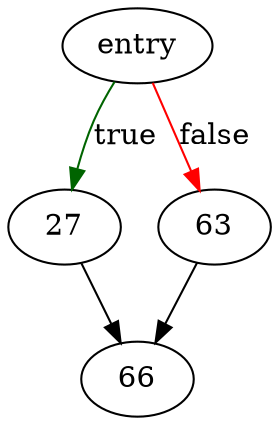 digraph "walEncodeFrame" {
	// Node definitions.
	5 [label=entry];
	27;
	63;
	66;

	// Edge definitions.
	5 -> 27 [
		color=darkgreen
		label=true
	];
	5 -> 63 [
		color=red
		label=false
	];
	27 -> 66;
	63 -> 66;
}